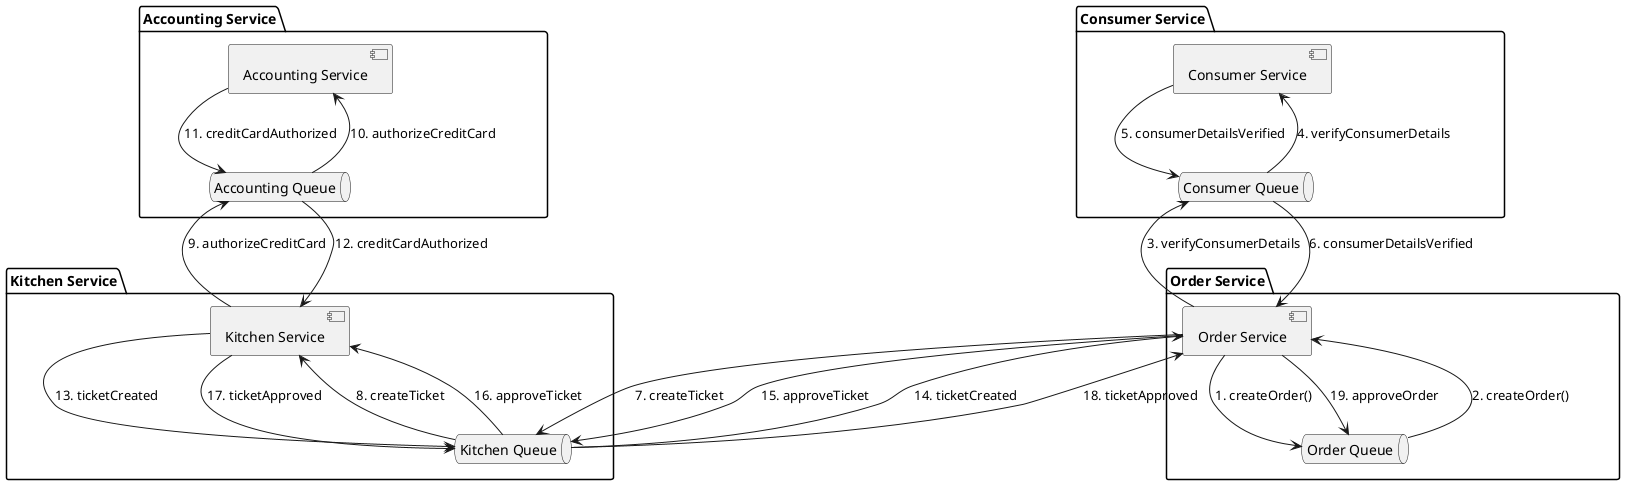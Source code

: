 @startuml
package "Order Service" {
 component [Order Service] as OS
 queue "Order Queue" as OQ
}

package "Consumer Service" {
 component [Consumer Service] as CS
 queue "Consumer Queue" as CQ
}

package "Kitchen Service" {
 component [Kitchen Service] as KS
 queue "Kitchen Queue" as KQ
}

package "Accounting Service" {
 component [Accounting Service] as AS
 queue "Accounting Queue" as AQ
}

OS -down-> OQ: 1. createOrder()
OQ -down-> OS: 2. createOrder()
OS -down-> CQ: 3. verifyConsumerDetails
CQ -down-> CS: 4. verifyConsumerDetails
CS -down-> CQ: 5. consumerDetailsVerified
CQ -down-> OS: 6. consumerDetailsVerified
OS -down-> KQ: 7. createTicket
KQ -down-> KS: 8. createTicket
KS -down-> AQ: 9. authorizeCreditCard
AQ -down-> AS: 10. authorizeCreditCard
AS -down-> AQ: 11. creditCardAuthorized
AQ -down-> KS: 12. creditCardAuthorized
KS -down-> KQ: 13. ticketCreated
KQ -down-> OS: 14. ticketCreated
OS -down-> KQ: 15. approveTicket
KQ -down-> KS: 16. approveTicket
KS -down-> KQ: 17. ticketApproved
KQ -down-> OS: 18. ticketApproved
OS -down-> OQ: 19. approveOrder
@enduml
